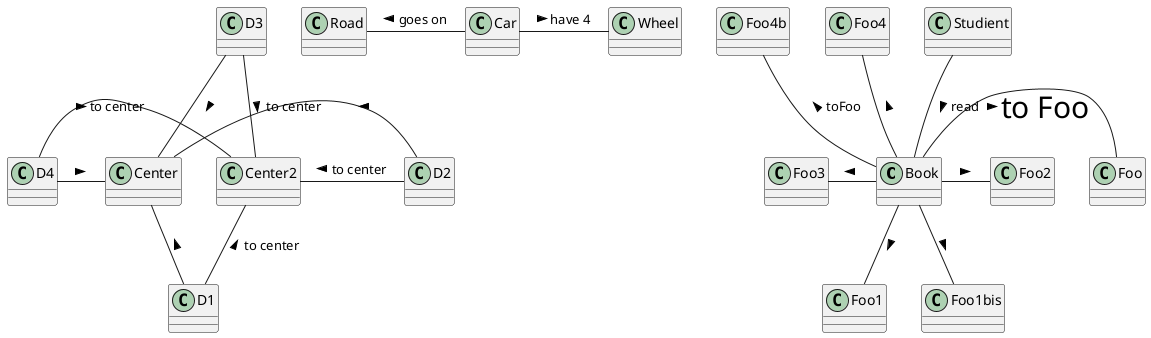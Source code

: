 {
  "sha1": "acgw6v8adjfxl255u9b4me8sxxum973",
  "insertion": {
    "when": "2024-05-30T20:48:21.854Z",
    "user": "plantuml@gmail.com"
  }
}
@startuml
class Book

Studient -- Book : read >
Book - Foo : <size:30>to Foo >
Book -- Foo1 : >
Book -- Foo1bis : >
Book - Foo2 : >
Book -le- Foo3 : >
Book -up- Foo4 : >
Book -up- Foo4b : toFoo >


Car -le- Road : goes on >
Car -ri- Wheel : have 4 >

Center -- D1 : <
Center - D2 : <
Center -up- D3 : <
Center -le- D4 : <

Center2 -- D1 : < to center
Center2 - D2 : < to center
Center2 -up- D3 : < to center
Center2 -le- D4 : < to center
@enduml
